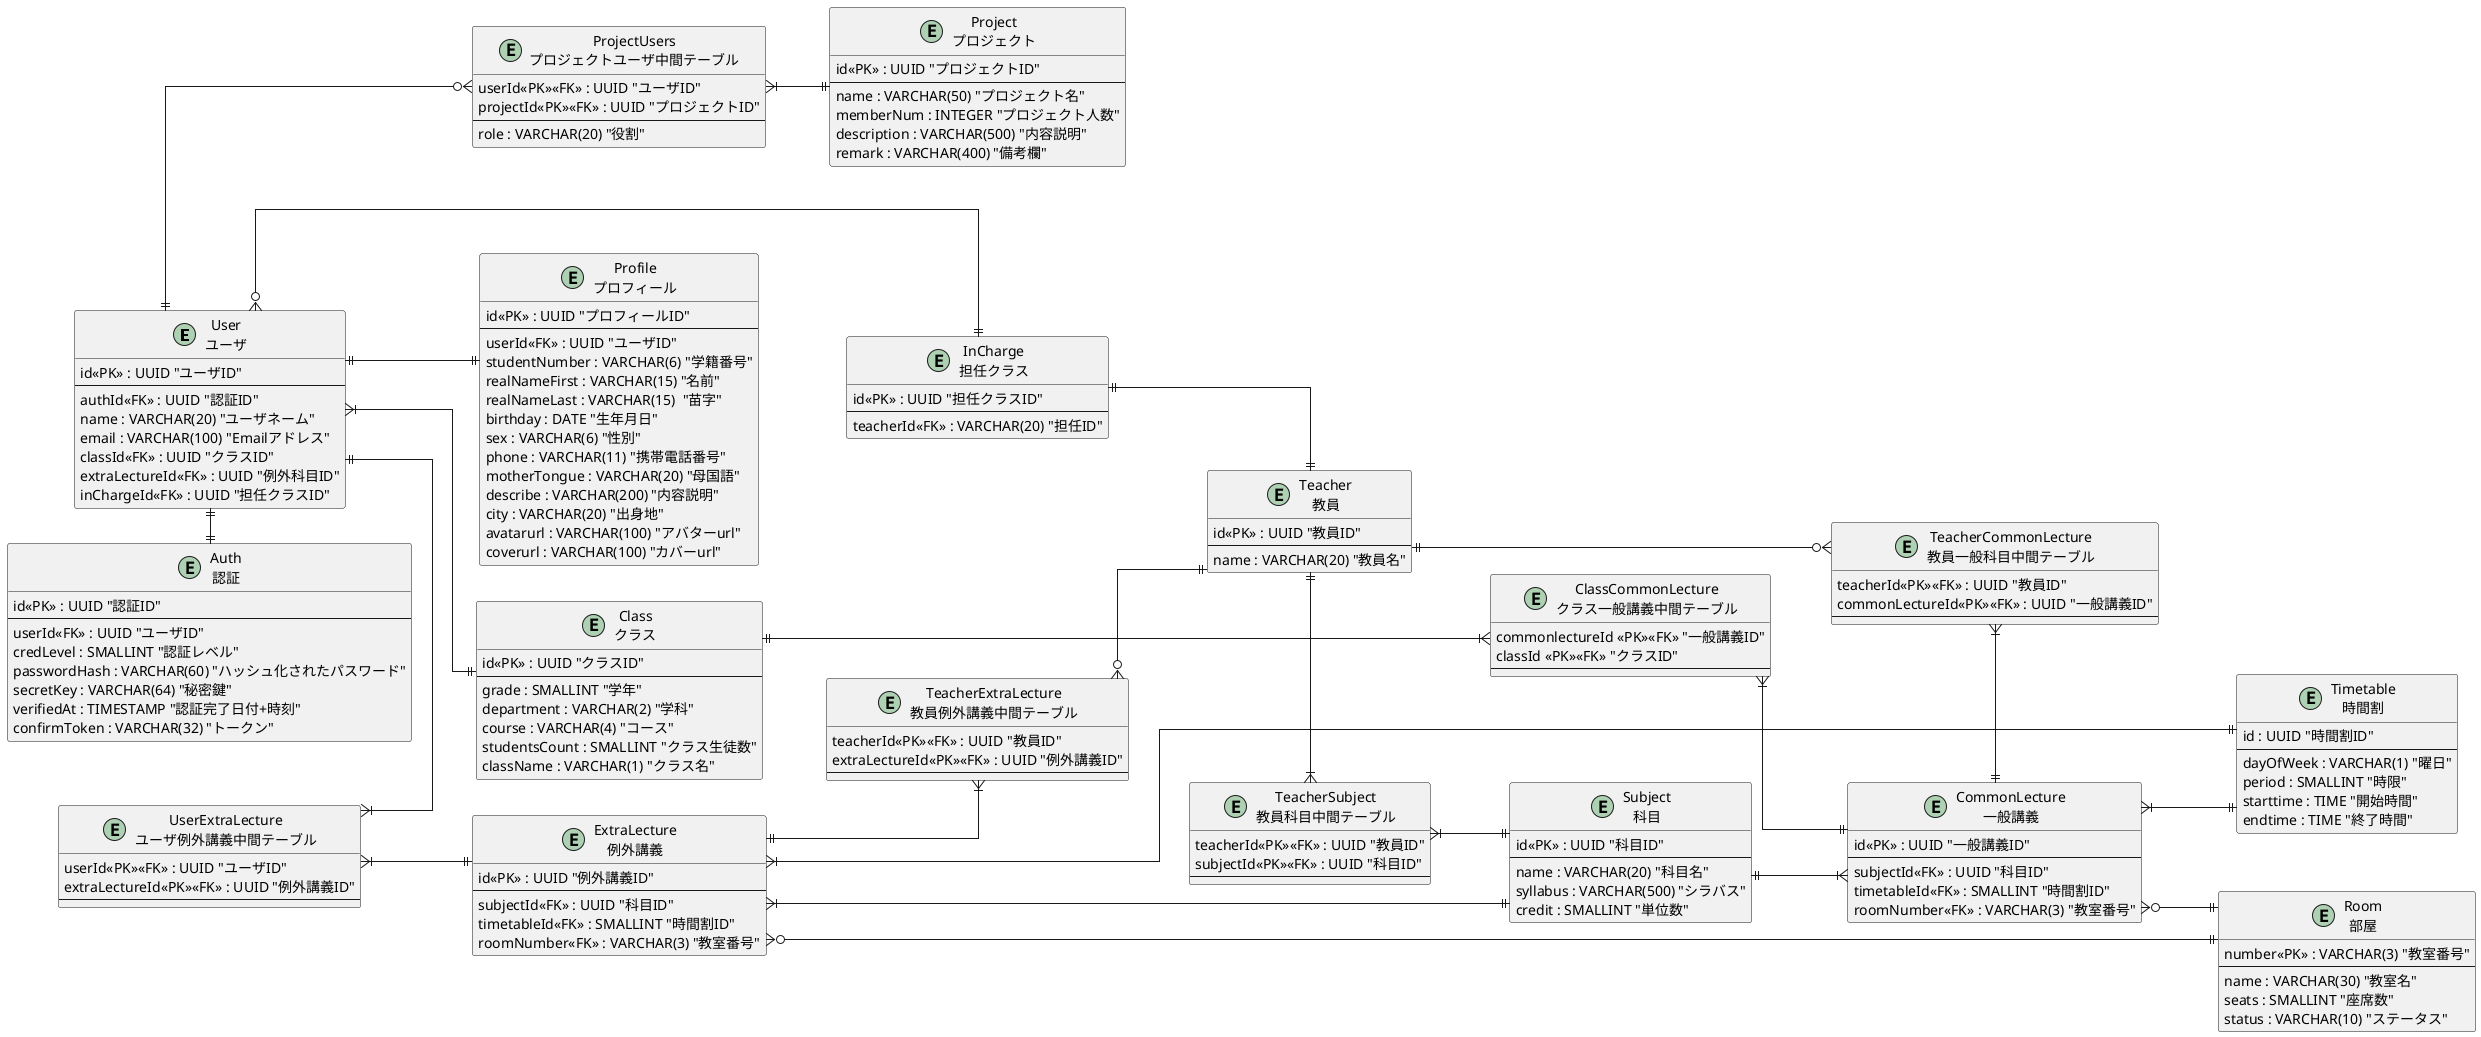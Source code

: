@startuml table

left to right direction

' hide the spot
' hide circle

' avoid problems with angled crows feet
skinparam linetype ortho
skinparam shadowing false
' ' hide the spot
' hide circle

' ' avoid problems with angled crows feet
' skinparam linetype ortho

entity User as "User\nユーザ"{
    id<<PK>> : UUID "ユーザID"
    --
    authId<<FK>> : UUID "認証ID"
    name : VARCHAR(20) "ユーザネーム"
    email : VARCHAR(100) "Emailアドレス"
    classId<<FK>> : UUID "クラスID"
    extraLectureId<<FK>> : UUID "例外科目ID"
    inChargeId<<FK>> : UUID "担任クラスID"
}

entity Auth as "Auth\n認証"{
    id<<PK>> : UUID "認証ID"
    --
    userId<<FK>> : UUID "ユーザID"
    credLevel : SMALLINT "認証レベル"
    passwordHash : VARCHAR(60) "ハッシュ化されたパスワード"
    secretKey : VARCHAR(64) "秘密鍵"
    verifiedAt : TIMESTAMP "認証完了日付+時刻"
    confirmToken : VARCHAR(32) "トークン"
}

entity Class as "Class\nクラス"{
    id<<PK>> : UUID "クラスID"
    --
    grade : SMALLINT "学年"
    department : VARCHAR(2) "学科"
    course : VARCHAR(4) "コース"
    studentsCount : SMALLINT "クラス生徒数"
    className : VARCHAR(1) "クラス名"
}

entity Timetable as "Timetable\n時間割"{
    id : UUID "時間割ID"
    --
    dayOfWeek : VARCHAR(1) "曜日"
    period : SMALLINT "時限"
    starttime : TIME "開始時間"
    endtime : TIME "終了時間"
}


entity Subject as "Subject\n科目"{
    id<<PK>> : UUID "科目ID"
    --
    name : VARCHAR(20) "科目名"
    syllabus : VARCHAR(500) "シラバス"
    credit : SMALLINT "単位数"
}

entity Teacher as "Teacher\n教員"{
    id<<PK>> : UUID "教員ID"
    --
    name : VARCHAR(20) "教員名"
}

entity TeacherSubject as "TeacherSubject\n教員科目中間テーブル"{
    teacherId<<PK>><<FK>> : UUID "教員ID"
    subjectId<<PK>><<FK>> : UUID "科目ID"
    --
}

entity TeacherExtraLecture as "TeacherExtraLecture\n教員例外講義中間テーブル"{
    teacherId<<PK>><<FK>> : UUID "教員ID"
    extraLectureId<<PK>><<FK>> : UUID "例外講義ID"
    --
}

entity TeacherCommonLecture as "TeacherCommonLecture\n教員一般科目中間テーブル"{
    teacherId<<PK>><<FK>> : UUID "教員ID"
    commonLectureId<<PK>><<FK>> : UUID "一般講義ID"
    --
}

entity CommonLecture as "CommonLecture\n一般講義"{
    id<<PK>> : UUID "一般講義ID"
    --
    subjectId<<FK>> : UUID "科目ID"
    timetableId<<FK>> : SMALLINT "時間割ID"
    roomNumber<<FK>> : VARCHAR(3) "教室番号"
}

entity ClassCommonLecture as "ClassCommonLecture\nクラス一般講義中間テーブル"{
    commonlectureId <<PK>><<FK>> "一般講義ID"
    classId <<PK>><<FK>> "クラスID"
    --
}

entity Room as "Room\n部屋"{
    number<<PK>> : VARCHAR(3) "教室番号"
    --
    name : VARCHAR(30) "教室名"
    seats : SMALLINT "座席数"
    status : VARCHAR(10) "ステータス"
}

entity UserExtraLecture as "UserExtraLecture\nユーザ例外講義中間テーブル"{
    userId<<PK>><<FK>> : UUID "ユーザID"
    extraLectureId<<PK>><<FK>> : UUID "例外講義ID"
    --
}

entity ExtraLecture as "ExtraLecture\n例外講義"{
    id<<PK>> : UUID "例外講義ID"
    --
    subjectId<<FK>> : UUID "科目ID"
    timetableId<<FK>> : SMALLINT "時間割ID"
    roomNumber<<FK>> : VARCHAR(3) "教室番号"
}

entity InCharge as "InCharge\n担任クラス"{
    id<<PK>> : UUID "担任クラスID"
    --
    teacherId<<FK>> : VARCHAR(20) "担任ID"
}

' entity in_charge_member as "in_charge_member\n担任クラスメンバー"{
'     in_charge_id<<PK>><<FK>> : UUID "担任クラスID"
'     --
'     student_id : VARCHAR(6) "学籍番号"
'     student_name : VARCHAR(20) "学生氏名"
' }

entity Project as "Project\nプロジェクト"{
    id<<PK>> : UUID "プロジェクトID"
    --
    name : VARCHAR(50) "プロジェクト名"
    memberNum : INTEGER "プロジェクト人数"
    description : VARCHAR(500) "内容説明"
    remark : VARCHAR(400) "備考欄"
}

entity ProjectUsers as "ProjectUsers\nプロジェクトユーザ中間テーブル"{
    userId<<PK>><<FK>> : UUID "ユーザID"
    projectId<<PK>><<FK>> : UUID "プロジェクトID"
    --
    role : VARCHAR(20) "役割"
}

' entity project_member as "project_member\nプロジェクトメンバー"{
'     user_id<<PK>><<FK>> : UUID "ユーザID"
'     project_id<<PK>><<FK>> : UUID "プロジェクトID"
'     --
'     role : VARCHAR(20) "役割"
' }

entity Profile as "Profile\nプロフィール"{
    id<<PK>> : UUID "プロフィールID"
    --
    userId<<FK>> : UUID "ユーザID"
    studentNumber : VARCHAR(6) "学籍番号"
    realNameFirst : VARCHAR(15) "名前"
    realNameLast : VARCHAR(15)  "苗字"
    birthday : DATE "生年月日"
    sex : VARCHAR(6) "性別"
    phone : VARCHAR(11) "携帯電話番号"
    motherTongue : VARCHAR(20) "母国語"
    describe : VARCHAR(200) "内容説明"
    city : VARCHAR(20) "出身地"
    avatarurl : VARCHAR(100) "アバターurl"
    coverurl : VARCHAR(100) "カバーurl"
}

User }|--|| Class
User ||-|| Auth
' user }|--|{ extraclass
User ||--|| Profile
User }o--|| InCharge
User ||-|{ UserExtraLecture
UserExtraLecture }|--|| ExtraLecture
' User }o--o{ project
' Class ||--|{ Subject
InCharge ||--|| Teacher

User ||--o{ ProjectUsers
ProjectUsers }|--|| Project

ExtraLecture }|--|| Timetable
' subject_name }|--|{ subject
' subject_name }|--|{ extra_subject
CommonLecture }|--|| Timetable
' Subject }o--|{ Teacher
' project ||--|{ project_member

CommonLecture ||-|{ TeacherCommonLecture
TeacherCommonLecture }o--|| Teacher


CommonLecture }o--|| Room
ExtraLecture }o--|| Room
' extraclass ||--|{ extra_subject


ClassCommonLecture }|--|| CommonLecture
Class ||--|{ ClassCommonLecture

Subject ||--|{ CommonLecture
Subject ||--|{ ExtraLecture
ExtraLecture ||--|{ TeacherExtraLecture
TeacherExtraLecture }o--|| Teacher
Teacher ||-d|{ TeacherSubject
TeacherSubject }|--d|| Subject


@enduml
